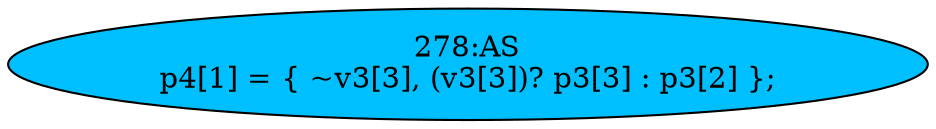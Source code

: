 strict digraph "" {
	node [label="\N"];
	"278:AS"	 [ast="<pyverilog.vparser.ast.Assign object at 0x7f407842b790>",
		def_var="['p4']",
		fillcolor=deepskyblue,
		label="278:AS
p4[1] = { ~v3[3], (v3[3])? p3[3] : p3[2] };",
		statements="[]",
		style=filled,
		typ=Assign,
		use_var="['v3', 'v3', 'p3', 'p3']"];
}
